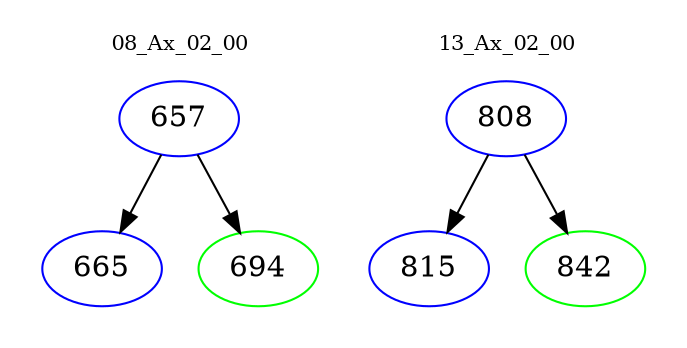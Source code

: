 digraph{
subgraph cluster_0 {
color = white
label = "08_Ax_02_00";
fontsize=10;
T0_657 [label="657", color="blue"]
T0_657 -> T0_665 [color="black"]
T0_665 [label="665", color="blue"]
T0_657 -> T0_694 [color="black"]
T0_694 [label="694", color="green"]
}
subgraph cluster_1 {
color = white
label = "13_Ax_02_00";
fontsize=10;
T1_808 [label="808", color="blue"]
T1_808 -> T1_815 [color="black"]
T1_815 [label="815", color="blue"]
T1_808 -> T1_842 [color="black"]
T1_842 [label="842", color="green"]
}
}
